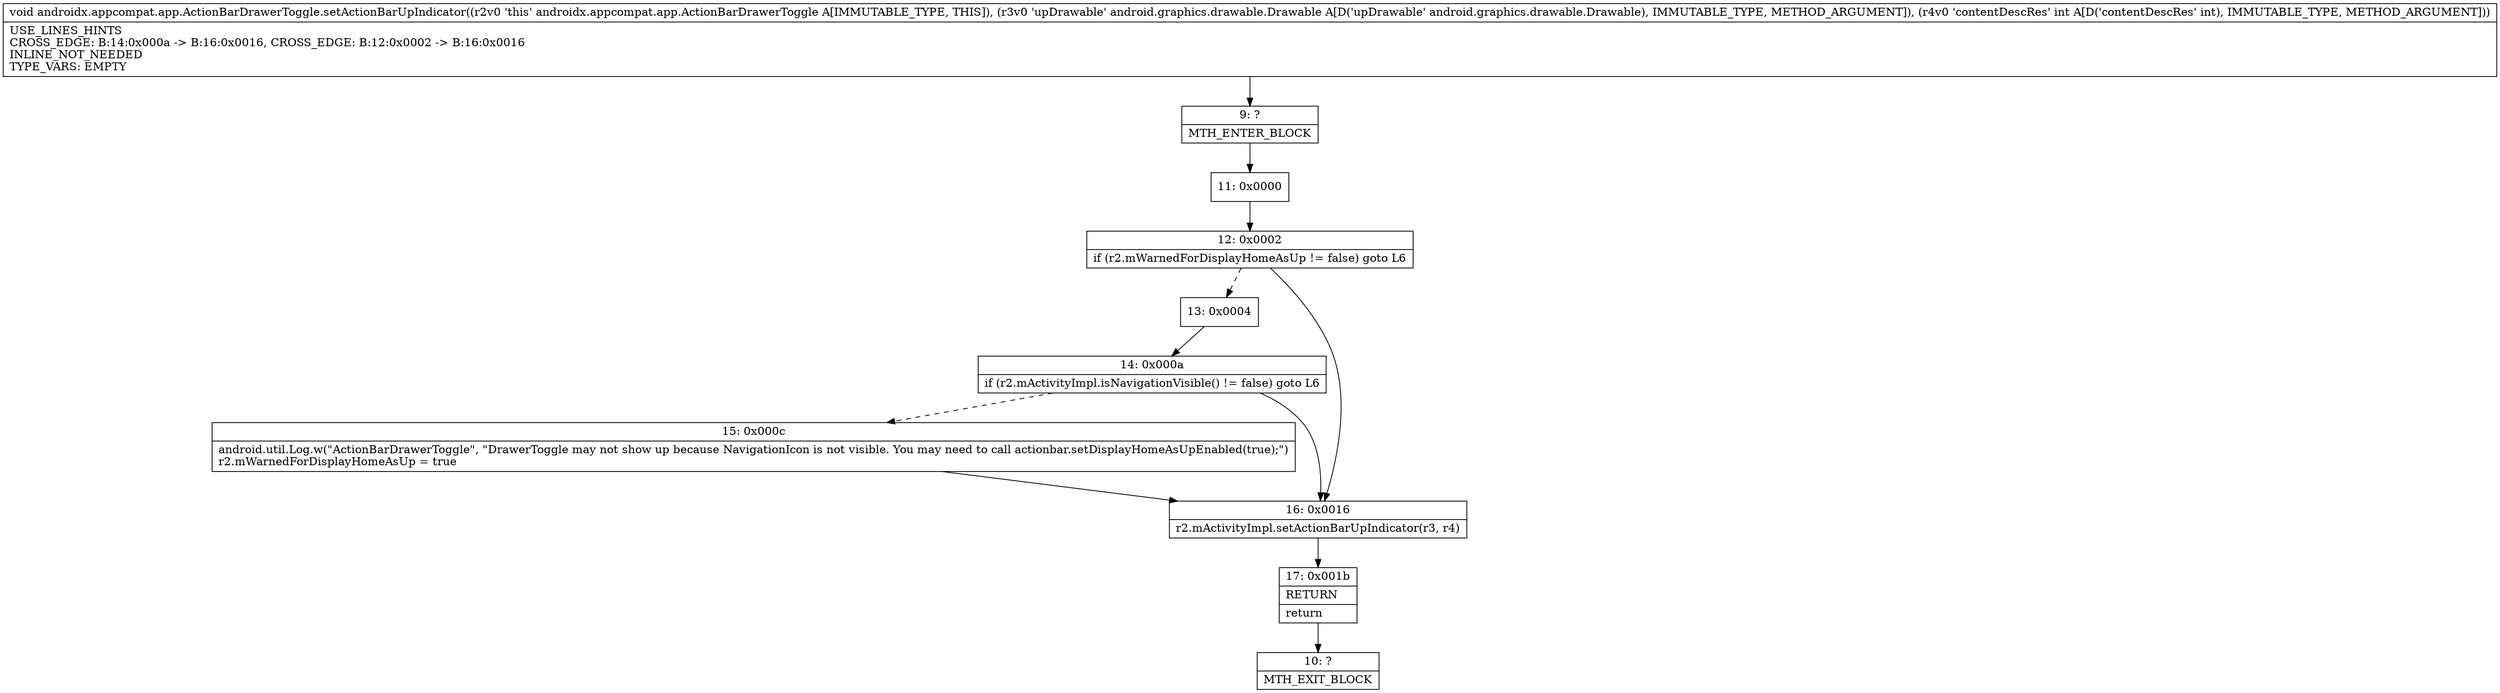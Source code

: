 digraph "CFG forandroidx.appcompat.app.ActionBarDrawerToggle.setActionBarUpIndicator(Landroid\/graphics\/drawable\/Drawable;I)V" {
Node_9 [shape=record,label="{9\:\ ?|MTH_ENTER_BLOCK\l}"];
Node_11 [shape=record,label="{11\:\ 0x0000}"];
Node_12 [shape=record,label="{12\:\ 0x0002|if (r2.mWarnedForDisplayHomeAsUp != false) goto L6\l}"];
Node_13 [shape=record,label="{13\:\ 0x0004}"];
Node_14 [shape=record,label="{14\:\ 0x000a|if (r2.mActivityImpl.isNavigationVisible() != false) goto L6\l}"];
Node_15 [shape=record,label="{15\:\ 0x000c|android.util.Log.w(\"ActionBarDrawerToggle\", \"DrawerToggle may not show up because NavigationIcon is not visible. You may need to call actionbar.setDisplayHomeAsUpEnabled(true);\")\lr2.mWarnedForDisplayHomeAsUp = true\l}"];
Node_16 [shape=record,label="{16\:\ 0x0016|r2.mActivityImpl.setActionBarUpIndicator(r3, r4)\l}"];
Node_17 [shape=record,label="{17\:\ 0x001b|RETURN\l|return\l}"];
Node_10 [shape=record,label="{10\:\ ?|MTH_EXIT_BLOCK\l}"];
MethodNode[shape=record,label="{void androidx.appcompat.app.ActionBarDrawerToggle.setActionBarUpIndicator((r2v0 'this' androidx.appcompat.app.ActionBarDrawerToggle A[IMMUTABLE_TYPE, THIS]), (r3v0 'upDrawable' android.graphics.drawable.Drawable A[D('upDrawable' android.graphics.drawable.Drawable), IMMUTABLE_TYPE, METHOD_ARGUMENT]), (r4v0 'contentDescRes' int A[D('contentDescRes' int), IMMUTABLE_TYPE, METHOD_ARGUMENT]))  | USE_LINES_HINTS\lCROSS_EDGE: B:14:0x000a \-\> B:16:0x0016, CROSS_EDGE: B:12:0x0002 \-\> B:16:0x0016\lINLINE_NOT_NEEDED\lTYPE_VARS: EMPTY\l}"];
MethodNode -> Node_9;Node_9 -> Node_11;
Node_11 -> Node_12;
Node_12 -> Node_13[style=dashed];
Node_12 -> Node_16;
Node_13 -> Node_14;
Node_14 -> Node_15[style=dashed];
Node_14 -> Node_16;
Node_15 -> Node_16;
Node_16 -> Node_17;
Node_17 -> Node_10;
}

